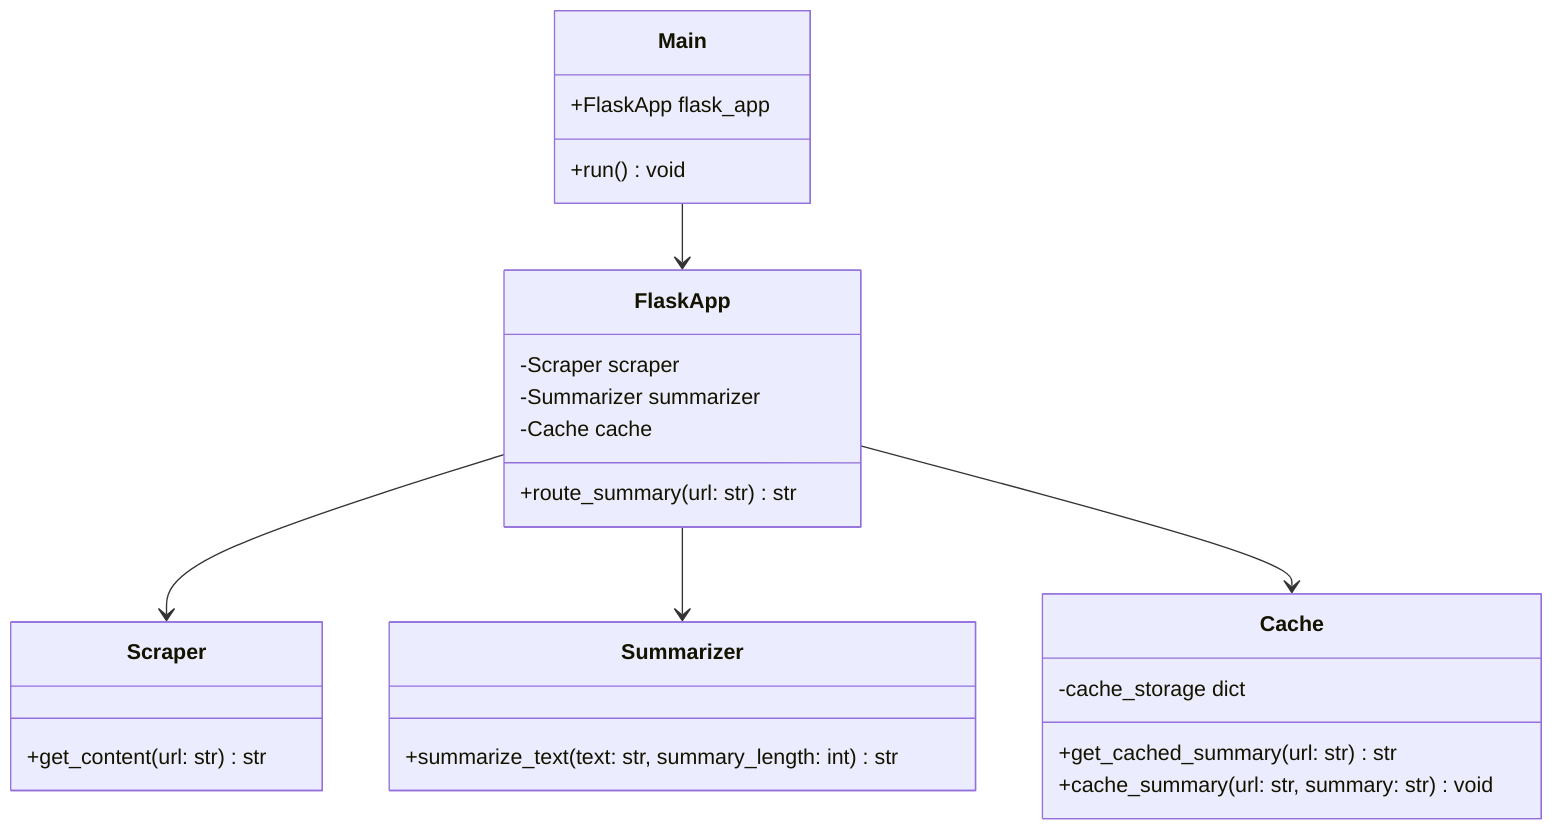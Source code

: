 classDiagram
    class Main {
        +FlaskApp flask_app
        +run() void
    }
    class FlaskApp {
        -Scraper scraper
        -Summarizer summarizer
        -Cache cache
        +route_summary(url: str) str
    }
    class Scraper {
        +get_content(url: str) str
    }
    class Summarizer {
        +summarize_text(text: str, summary_length: int) str
    }
    class Cache {
        -cache_storage dict
        +get_cached_summary(url: str) str
        +cache_summary(url: str, summary: str) void
    }
    Main --> FlaskApp
    FlaskApp --> Scraper
    FlaskApp --> Summarizer
    FlaskApp --> Cache